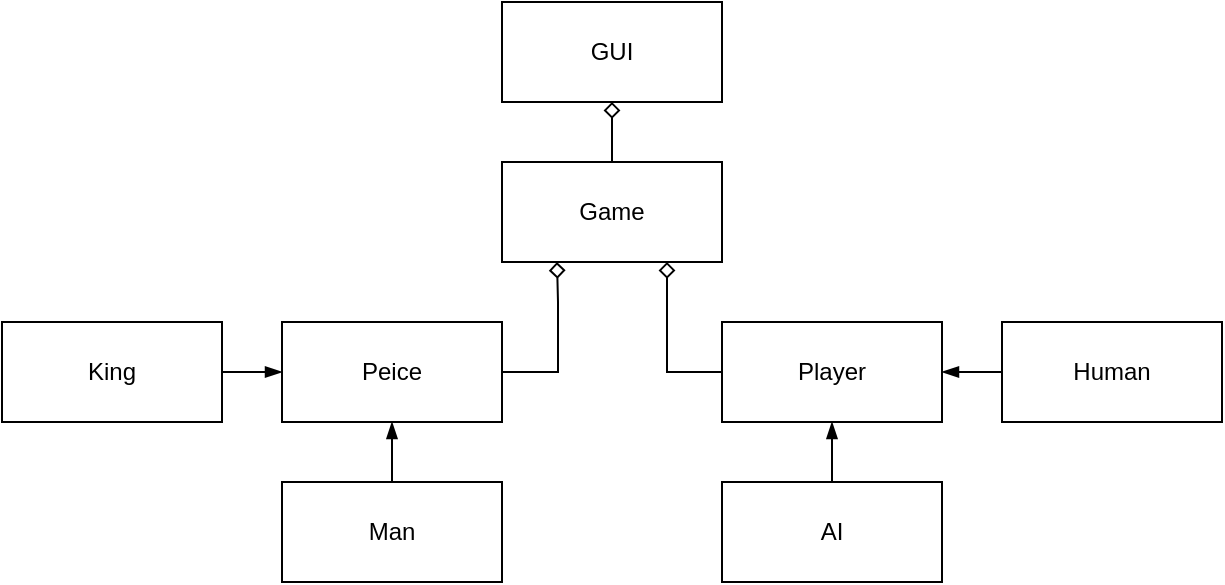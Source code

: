 <mxfile version="16.1.2" type="device"><diagram id="C5RBs43oDa-KdzZeNtuy" name="Page-1"><mxGraphModel dx="1278" dy="649" grid="0" gridSize="10" guides="1" tooltips="1" connect="1" arrows="1" fold="1" page="1" pageScale="1" pageWidth="827" pageHeight="1169" math="0" shadow="0"><root><mxCell id="WIyWlLk6GJQsqaUBKTNV-0"/><mxCell id="WIyWlLk6GJQsqaUBKTNV-1" parent="WIyWlLk6GJQsqaUBKTNV-0"/><mxCell id="35uMmCxAp60pM2-SZli3-1" value="GUI" style="rounded=0;whiteSpace=wrap;html=1;" parent="WIyWlLk6GJQsqaUBKTNV-1" vertex="1"><mxGeometry x="340" y="190" width="110" height="50" as="geometry"/></mxCell><mxCell id="35uMmCxAp60pM2-SZli3-17" style="edgeStyle=orthogonalEdgeStyle;rounded=0;orthogonalLoop=1;jettySize=auto;html=1;entryX=0.5;entryY=1;entryDx=0;entryDy=0;endArrow=diamond;endFill=0;" parent="WIyWlLk6GJQsqaUBKTNV-1" source="35uMmCxAp60pM2-SZli3-3" target="35uMmCxAp60pM2-SZli3-1" edge="1"><mxGeometry relative="1" as="geometry"><Array as="points"><mxPoint x="395" y="260"/><mxPoint x="395" y="260"/></Array></mxGeometry></mxCell><mxCell id="35uMmCxAp60pM2-SZli3-3" value="Game" style="rounded=0;whiteSpace=wrap;html=1;" parent="WIyWlLk6GJQsqaUBKTNV-1" vertex="1"><mxGeometry x="340" y="270" width="110" height="50" as="geometry"/></mxCell><mxCell id="35uMmCxAp60pM2-SZli3-20" style="edgeStyle=orthogonalEdgeStyle;rounded=0;orthogonalLoop=1;jettySize=auto;html=1;entryX=0.75;entryY=1;entryDx=0;entryDy=0;endArrow=diamond;endFill=0;" parent="WIyWlLk6GJQsqaUBKTNV-1" source="35uMmCxAp60pM2-SZli3-5" target="35uMmCxAp60pM2-SZli3-3" edge="1"><mxGeometry relative="1" as="geometry"><Array as="points"><mxPoint x="422" y="375"/></Array></mxGeometry></mxCell><mxCell id="35uMmCxAp60pM2-SZli3-5" value="Player" style="rounded=0;whiteSpace=wrap;html=1;" parent="WIyWlLk6GJQsqaUBKTNV-1" vertex="1"><mxGeometry x="450" y="350" width="110" height="50" as="geometry"/></mxCell><mxCell id="35uMmCxAp60pM2-SZli3-23" style="edgeStyle=orthogonalEdgeStyle;rounded=0;orthogonalLoop=1;jettySize=auto;html=1;endArrow=blockThin;endFill=1;" parent="WIyWlLk6GJQsqaUBKTNV-1" source="35uMmCxAp60pM2-SZli3-7" target="35uMmCxAp60pM2-SZli3-5" edge="1"><mxGeometry relative="1" as="geometry"/></mxCell><mxCell id="35uMmCxAp60pM2-SZli3-7" value="AI" style="rounded=0;whiteSpace=wrap;html=1;" parent="WIyWlLk6GJQsqaUBKTNV-1" vertex="1"><mxGeometry x="450" y="430" width="110" height="50" as="geometry"/></mxCell><mxCell id="35uMmCxAp60pM2-SZli3-22" style="edgeStyle=orthogonalEdgeStyle;rounded=0;orthogonalLoop=1;jettySize=auto;html=1;endArrow=blockThin;endFill=1;" parent="WIyWlLk6GJQsqaUBKTNV-1" source="35uMmCxAp60pM2-SZli3-8" target="35uMmCxAp60pM2-SZli3-5" edge="1"><mxGeometry relative="1" as="geometry"/></mxCell><mxCell id="35uMmCxAp60pM2-SZli3-8" value="Human" style="rounded=0;whiteSpace=wrap;html=1;" parent="WIyWlLk6GJQsqaUBKTNV-1" vertex="1"><mxGeometry x="590" y="350" width="110" height="50" as="geometry"/></mxCell><mxCell id="35uMmCxAp60pM2-SZli3-21" style="edgeStyle=orthogonalEdgeStyle;rounded=0;orthogonalLoop=1;jettySize=auto;html=1;entryX=0.25;entryY=1;entryDx=0;entryDy=0;endArrow=diamond;endFill=0;" parent="WIyWlLk6GJQsqaUBKTNV-1" source="35uMmCxAp60pM2-SZli3-10" target="35uMmCxAp60pM2-SZli3-3" edge="1"><mxGeometry relative="1" as="geometry"><Array as="points"><mxPoint x="368" y="375"/><mxPoint x="368" y="340"/></Array></mxGeometry></mxCell><mxCell id="35uMmCxAp60pM2-SZli3-10" value="Peice" style="rounded=0;whiteSpace=wrap;html=1;" parent="WIyWlLk6GJQsqaUBKTNV-1" vertex="1"><mxGeometry x="230" y="350" width="110" height="50" as="geometry"/></mxCell><mxCell id="35uMmCxAp60pM2-SZli3-25" style="edgeStyle=orthogonalEdgeStyle;rounded=0;orthogonalLoop=1;jettySize=auto;html=1;endArrow=blockThin;endFill=1;" parent="WIyWlLk6GJQsqaUBKTNV-1" source="35uMmCxAp60pM2-SZli3-12" target="35uMmCxAp60pM2-SZli3-10" edge="1"><mxGeometry relative="1" as="geometry"/></mxCell><mxCell id="35uMmCxAp60pM2-SZli3-12" value="King" style="rounded=0;whiteSpace=wrap;html=1;" parent="WIyWlLk6GJQsqaUBKTNV-1" vertex="1"><mxGeometry x="90" y="350" width="110" height="50" as="geometry"/></mxCell><mxCell id="35uMmCxAp60pM2-SZli3-24" style="edgeStyle=orthogonalEdgeStyle;rounded=0;orthogonalLoop=1;jettySize=auto;html=1;endArrow=blockThin;endFill=1;" parent="WIyWlLk6GJQsqaUBKTNV-1" source="35uMmCxAp60pM2-SZli3-13" target="35uMmCxAp60pM2-SZli3-10" edge="1"><mxGeometry relative="1" as="geometry"/></mxCell><mxCell id="35uMmCxAp60pM2-SZli3-13" value="Man" style="rounded=0;whiteSpace=wrap;html=1;" parent="WIyWlLk6GJQsqaUBKTNV-1" vertex="1"><mxGeometry x="230" y="430" width="110" height="50" as="geometry"/></mxCell></root></mxGraphModel></diagram></mxfile>